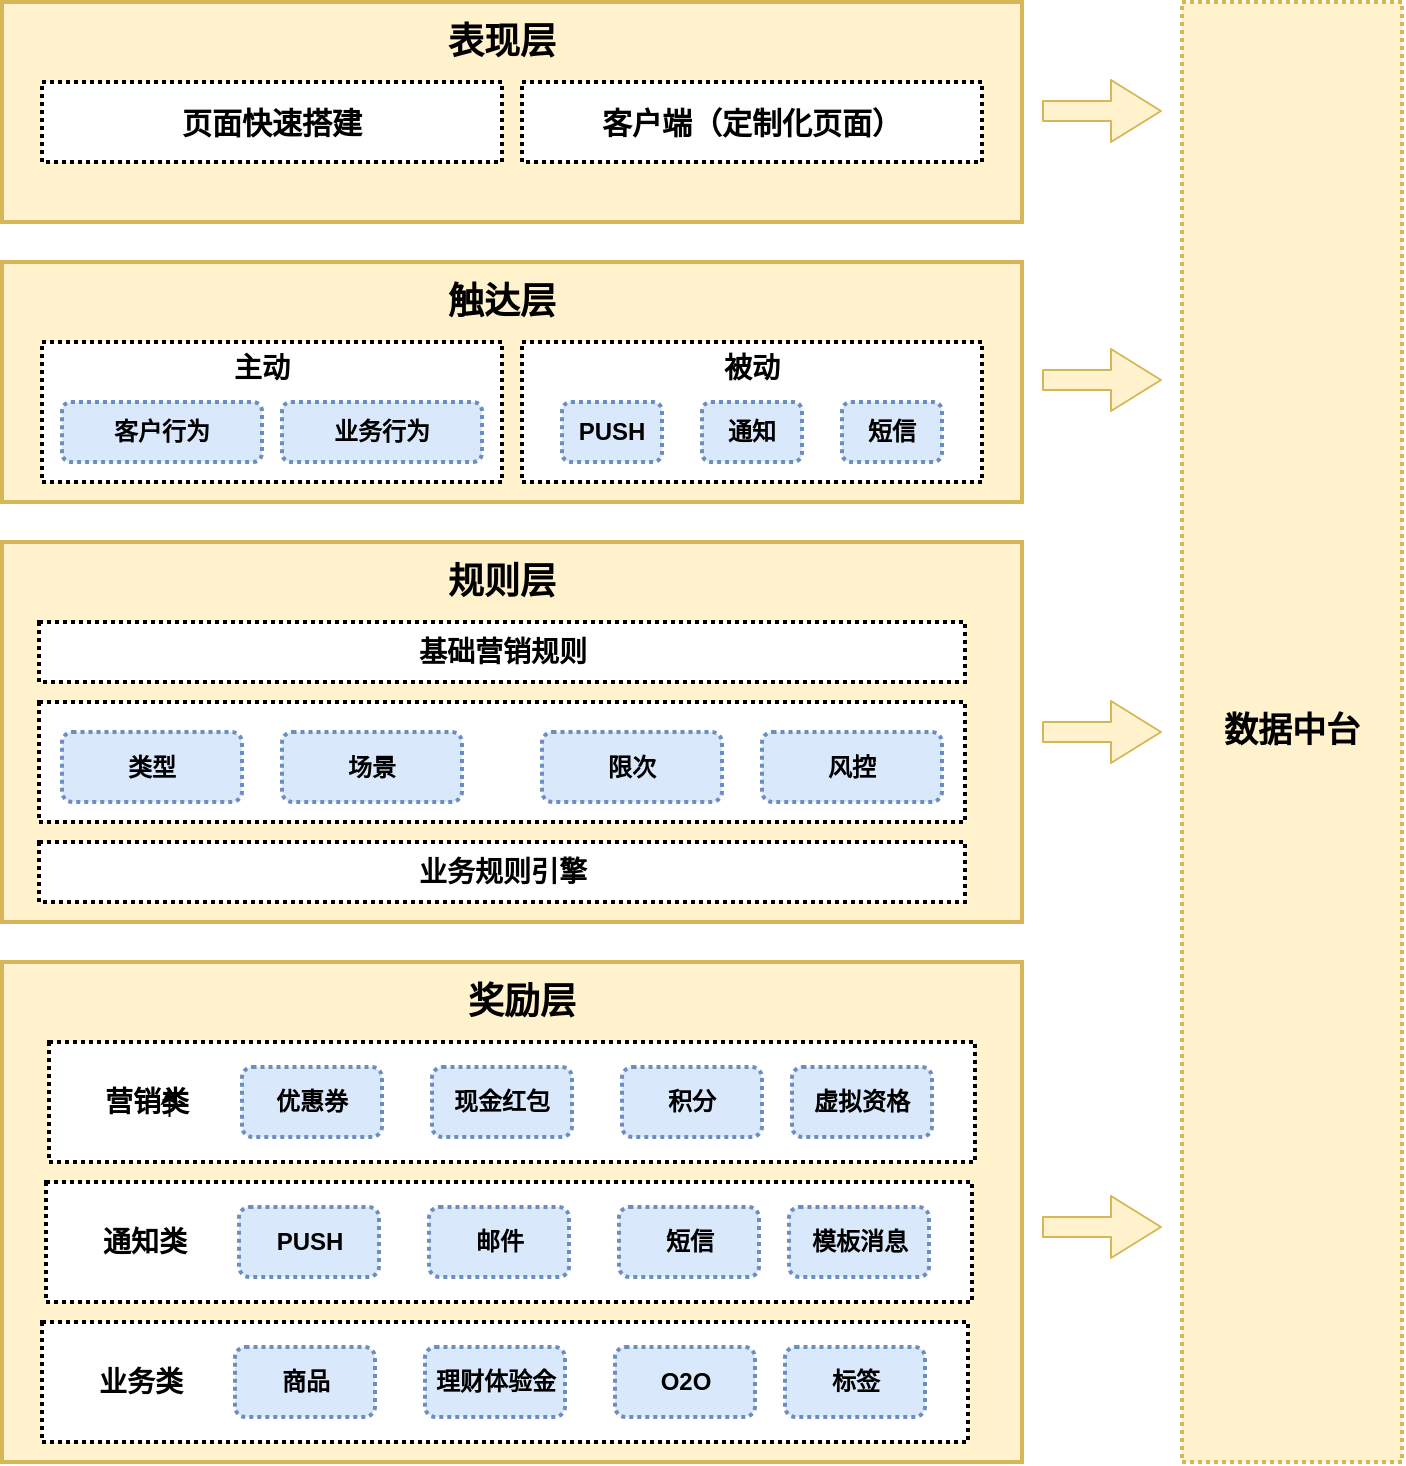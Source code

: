 <mxfile version="14.8.0" type="github">
  <diagram id="JyylFsv96L5wBdjRMBS9" name="Page-1">
    <mxGraphModel dx="470" dy="760" grid="1" gridSize="10" guides="1" tooltips="1" connect="1" arrows="1" fold="1" page="1" pageScale="1" pageWidth="827" pageHeight="1169" math="0" shadow="0">
      <root>
        <mxCell id="0" />
        <mxCell id="1" parent="0" />
        <mxCell id="P63ahs3XQpRorZ7CA4QL-1" value="" style="rounded=0;whiteSpace=wrap;html=1;strokeWidth=2;fillColor=#fff2cc;strokeColor=#d6b656;" vertex="1" parent="1">
          <mxGeometry x="80" y="240" width="510" height="110" as="geometry" />
        </mxCell>
        <mxCell id="P63ahs3XQpRorZ7CA4QL-2" value="&lt;b&gt;&lt;font style=&quot;font-size: 18px&quot;&gt;表现层&lt;/font&gt;&lt;/b&gt;" style="text;html=1;strokeColor=none;fillColor=none;align=center;verticalAlign=middle;whiteSpace=wrap;rounded=0;" vertex="1" parent="1">
          <mxGeometry x="290" y="250" width="80" height="20" as="geometry" />
        </mxCell>
        <mxCell id="P63ahs3XQpRorZ7CA4QL-3" value="&lt;font size=&quot;1&quot;&gt;&lt;b style=&quot;font-size: 15px&quot;&gt;页面快速搭建&lt;/b&gt;&lt;/font&gt;" style="rounded=0;whiteSpace=wrap;html=1;strokeWidth=2;dashed=1;dashPattern=1 1;" vertex="1" parent="1">
          <mxGeometry x="100" y="280" width="230" height="40" as="geometry" />
        </mxCell>
        <mxCell id="P63ahs3XQpRorZ7CA4QL-5" value="&lt;span style=&quot;font-size: 15px&quot;&gt;&lt;b&gt;客户端（定制化页面）&lt;/b&gt;&lt;/span&gt;" style="rounded=0;whiteSpace=wrap;html=1;strokeWidth=2;dashed=1;dashPattern=1 1;" vertex="1" parent="1">
          <mxGeometry x="340" y="280" width="230" height="40" as="geometry" />
        </mxCell>
        <mxCell id="P63ahs3XQpRorZ7CA4QL-7" value="" style="rounded=0;whiteSpace=wrap;html=1;strokeWidth=2;fillColor=#fff2cc;strokeColor=#d6b656;" vertex="1" parent="1">
          <mxGeometry x="80" y="370" width="510" height="120" as="geometry" />
        </mxCell>
        <mxCell id="P63ahs3XQpRorZ7CA4QL-8" value="&lt;span style=&quot;font-size: 18px&quot;&gt;&lt;b&gt;触达层&lt;/b&gt;&lt;/span&gt;" style="text;html=1;strokeColor=none;fillColor=none;align=center;verticalAlign=middle;whiteSpace=wrap;rounded=0;" vertex="1" parent="1">
          <mxGeometry x="290" y="380" width="80" height="20" as="geometry" />
        </mxCell>
        <mxCell id="P63ahs3XQpRorZ7CA4QL-9" value="" style="rounded=0;whiteSpace=wrap;html=1;strokeWidth=2;dashed=1;dashPattern=1 1;" vertex="1" parent="1">
          <mxGeometry x="100" y="410" width="230" height="70" as="geometry" />
        </mxCell>
        <mxCell id="P63ahs3XQpRorZ7CA4QL-10" value="" style="rounded=0;whiteSpace=wrap;html=1;strokeWidth=2;dashed=1;dashPattern=1 1;" vertex="1" parent="1">
          <mxGeometry x="340" y="410" width="230" height="70" as="geometry" />
        </mxCell>
        <mxCell id="P63ahs3XQpRorZ7CA4QL-11" value="" style="rounded=0;whiteSpace=wrap;html=1;strokeWidth=2;fillColor=#fff2cc;strokeColor=#d6b656;" vertex="1" parent="1">
          <mxGeometry x="80" y="510" width="510" height="190" as="geometry" />
        </mxCell>
        <mxCell id="P63ahs3XQpRorZ7CA4QL-12" value="&lt;span style=&quot;font-size: 18px&quot;&gt;&lt;b&gt;规则层&lt;/b&gt;&lt;/span&gt;" style="text;html=1;strokeColor=none;fillColor=none;align=center;verticalAlign=middle;whiteSpace=wrap;rounded=0;" vertex="1" parent="1">
          <mxGeometry x="290" y="520" width="80" height="20" as="geometry" />
        </mxCell>
        <mxCell id="P63ahs3XQpRorZ7CA4QL-13" value="&lt;b&gt;&lt;font style=&quot;font-size: 14px&quot;&gt;基础营销规则&lt;/font&gt;&lt;/b&gt;" style="rounded=0;whiteSpace=wrap;html=1;strokeWidth=2;dashed=1;dashPattern=1 1;" vertex="1" parent="1">
          <mxGeometry x="98.5" y="550" width="463" height="30" as="geometry" />
        </mxCell>
        <mxCell id="P63ahs3XQpRorZ7CA4QL-15" value="&lt;font style=&quot;font-size: 14px&quot;&gt;&lt;b&gt;主动&lt;/b&gt;&lt;/font&gt;" style="text;html=1;strokeColor=none;fillColor=none;align=center;verticalAlign=middle;whiteSpace=wrap;rounded=0;dashed=1;dashPattern=1 1;" vertex="1" parent="1">
          <mxGeometry x="190" y="415" width="40" height="15" as="geometry" />
        </mxCell>
        <mxCell id="P63ahs3XQpRorZ7CA4QL-16" value="&lt;font style=&quot;font-size: 14px&quot;&gt;&lt;b&gt;被动&lt;/b&gt;&lt;/font&gt;" style="text;html=1;strokeColor=none;fillColor=none;align=center;verticalAlign=middle;whiteSpace=wrap;rounded=0;dashed=1;dashPattern=1 1;" vertex="1" parent="1">
          <mxGeometry x="435" y="415" width="40" height="15" as="geometry" />
        </mxCell>
        <mxCell id="P63ahs3XQpRorZ7CA4QL-17" value="&lt;b&gt;客户行为&lt;/b&gt;" style="rounded=1;whiteSpace=wrap;html=1;dashed=1;dashPattern=1 1;strokeWidth=2;fillColor=#dae8fc;strokeColor=#6c8ebf;" vertex="1" parent="1">
          <mxGeometry x="110" y="440" width="100" height="30" as="geometry" />
        </mxCell>
        <mxCell id="P63ahs3XQpRorZ7CA4QL-18" value="&lt;b&gt;业务行为&lt;/b&gt;" style="rounded=1;whiteSpace=wrap;html=1;dashed=1;dashPattern=1 1;strokeWidth=2;fillColor=#dae8fc;strokeColor=#6c8ebf;" vertex="1" parent="1">
          <mxGeometry x="220" y="440" width="100" height="30" as="geometry" />
        </mxCell>
        <mxCell id="P63ahs3XQpRorZ7CA4QL-19" value="&lt;b&gt;PUSH&lt;/b&gt;" style="rounded=1;whiteSpace=wrap;html=1;dashed=1;dashPattern=1 1;strokeWidth=2;fillColor=#dae8fc;strokeColor=#6c8ebf;" vertex="1" parent="1">
          <mxGeometry x="360" y="440" width="50" height="30" as="geometry" />
        </mxCell>
        <mxCell id="P63ahs3XQpRorZ7CA4QL-22" value="&lt;b&gt;通知&lt;/b&gt;" style="rounded=1;whiteSpace=wrap;html=1;dashed=1;dashPattern=1 1;strokeWidth=2;fillColor=#dae8fc;strokeColor=#6c8ebf;" vertex="1" parent="1">
          <mxGeometry x="430" y="440" width="50" height="30" as="geometry" />
        </mxCell>
        <mxCell id="P63ahs3XQpRorZ7CA4QL-23" value="&lt;b&gt;短信&lt;/b&gt;" style="rounded=1;whiteSpace=wrap;html=1;dashed=1;dashPattern=1 1;strokeWidth=2;fillColor=#dae8fc;strokeColor=#6c8ebf;" vertex="1" parent="1">
          <mxGeometry x="500" y="440" width="50" height="30" as="geometry" />
        </mxCell>
        <mxCell id="P63ahs3XQpRorZ7CA4QL-24" value="&lt;b&gt;&lt;font style=&quot;font-size: 14px&quot;&gt;业务规则引擎&lt;/font&gt;&lt;/b&gt;" style="rounded=0;whiteSpace=wrap;html=1;strokeWidth=2;dashed=1;dashPattern=1 1;" vertex="1" parent="1">
          <mxGeometry x="98.5" y="660" width="463" height="30" as="geometry" />
        </mxCell>
        <mxCell id="P63ahs3XQpRorZ7CA4QL-25" value="" style="rounded=0;whiteSpace=wrap;html=1;strokeWidth=2;dashed=1;dashPattern=1 1;" vertex="1" parent="1">
          <mxGeometry x="98.5" y="590" width="463" height="60" as="geometry" />
        </mxCell>
        <mxCell id="P63ahs3XQpRorZ7CA4QL-26" value="&lt;b&gt;类型&lt;/b&gt;" style="rounded=1;whiteSpace=wrap;html=1;dashed=1;dashPattern=1 1;strokeWidth=2;fillColor=#dae8fc;strokeColor=#6c8ebf;" vertex="1" parent="1">
          <mxGeometry x="110" y="605" width="90" height="35" as="geometry" />
        </mxCell>
        <mxCell id="P63ahs3XQpRorZ7CA4QL-27" value="&lt;b&gt;场景&lt;/b&gt;" style="rounded=1;whiteSpace=wrap;html=1;dashed=1;dashPattern=1 1;strokeWidth=2;fillColor=#dae8fc;strokeColor=#6c8ebf;" vertex="1" parent="1">
          <mxGeometry x="220" y="605" width="90" height="35" as="geometry" />
        </mxCell>
        <mxCell id="P63ahs3XQpRorZ7CA4QL-28" value="&lt;b&gt;限次&lt;/b&gt;" style="rounded=1;whiteSpace=wrap;html=1;dashed=1;dashPattern=1 1;strokeWidth=2;fillColor=#dae8fc;strokeColor=#6c8ebf;" vertex="1" parent="1">
          <mxGeometry x="350" y="605" width="90" height="35" as="geometry" />
        </mxCell>
        <mxCell id="P63ahs3XQpRorZ7CA4QL-29" value="&lt;b&gt;风控&lt;/b&gt;" style="rounded=1;whiteSpace=wrap;html=1;dashed=1;dashPattern=1 1;strokeWidth=2;fillColor=#dae8fc;strokeColor=#6c8ebf;" vertex="1" parent="1">
          <mxGeometry x="460" y="605" width="90" height="35" as="geometry" />
        </mxCell>
        <mxCell id="P63ahs3XQpRorZ7CA4QL-30" value="" style="rounded=0;whiteSpace=wrap;html=1;strokeWidth=2;fillColor=#fff2cc;strokeColor=#d6b656;" vertex="1" parent="1">
          <mxGeometry x="80" y="720" width="510" height="250" as="geometry" />
        </mxCell>
        <mxCell id="P63ahs3XQpRorZ7CA4QL-31" value="&lt;span style=&quot;font-size: 18px&quot;&gt;&lt;b&gt;奖励层&lt;/b&gt;&lt;/span&gt;" style="text;html=1;strokeColor=none;fillColor=none;align=center;verticalAlign=middle;whiteSpace=wrap;rounded=0;" vertex="1" parent="1">
          <mxGeometry x="300" y="730" width="80" height="20" as="geometry" />
        </mxCell>
        <mxCell id="P63ahs3XQpRorZ7CA4QL-34" value="" style="rounded=0;whiteSpace=wrap;html=1;strokeWidth=2;dashed=1;dashPattern=1 1;" vertex="1" parent="1">
          <mxGeometry x="103.5" y="760" width="463" height="60" as="geometry" />
        </mxCell>
        <mxCell id="P63ahs3XQpRorZ7CA4QL-36" value="&lt;b&gt;现金红包&lt;/b&gt;" style="rounded=1;whiteSpace=wrap;html=1;dashed=1;dashPattern=1 1;strokeWidth=2;fillColor=#dae8fc;strokeColor=#6c8ebf;" vertex="1" parent="1">
          <mxGeometry x="295" y="772.5" width="70" height="35" as="geometry" />
        </mxCell>
        <mxCell id="P63ahs3XQpRorZ7CA4QL-39" value="&lt;b&gt;虚拟资格&lt;/b&gt;" style="rounded=1;whiteSpace=wrap;html=1;dashed=1;dashPattern=1 1;strokeWidth=2;fillColor=#dae8fc;strokeColor=#6c8ebf;" vertex="1" parent="1">
          <mxGeometry x="475" y="772.5" width="70" height="35" as="geometry" />
        </mxCell>
        <mxCell id="P63ahs3XQpRorZ7CA4QL-40" value="&lt;b&gt;积分&lt;/b&gt;" style="rounded=1;whiteSpace=wrap;html=1;dashed=1;dashPattern=1 1;strokeWidth=2;fillColor=#dae8fc;strokeColor=#6c8ebf;" vertex="1" parent="1">
          <mxGeometry x="390" y="772.5" width="70" height="35" as="geometry" />
        </mxCell>
        <mxCell id="P63ahs3XQpRorZ7CA4QL-41" value="&lt;b&gt;优惠券&lt;/b&gt;" style="rounded=1;whiteSpace=wrap;html=1;dashed=1;dashPattern=1 1;strokeWidth=2;fillColor=#dae8fc;strokeColor=#6c8ebf;" vertex="1" parent="1">
          <mxGeometry x="200" y="772.5" width="70" height="35" as="geometry" />
        </mxCell>
        <mxCell id="P63ahs3XQpRorZ7CA4QL-42" value="&lt;font style=&quot;font-size: 14px&quot;&gt;&lt;b&gt;营销类&lt;/b&gt;&lt;/font&gt;" style="text;html=1;strokeColor=none;fillColor=none;align=center;verticalAlign=middle;whiteSpace=wrap;rounded=0;dashed=1;dashPattern=1 1;" vertex="1" parent="1">
          <mxGeometry x="130" y="782.5" width="45" height="15" as="geometry" />
        </mxCell>
        <mxCell id="P63ahs3XQpRorZ7CA4QL-43" style="edgeStyle=orthogonalEdgeStyle;rounded=0;orthogonalLoop=1;jettySize=auto;html=1;exitX=0.75;exitY=1;exitDx=0;exitDy=0;entryX=0.75;entryY=0;entryDx=0;entryDy=0;" edge="1" parent="1" source="P63ahs3XQpRorZ7CA4QL-42" target="P63ahs3XQpRorZ7CA4QL-42">
          <mxGeometry relative="1" as="geometry" />
        </mxCell>
        <mxCell id="P63ahs3XQpRorZ7CA4QL-44" value="" style="rounded=0;whiteSpace=wrap;html=1;strokeWidth=2;dashed=1;dashPattern=1 1;" vertex="1" parent="1">
          <mxGeometry x="102" y="830" width="463" height="60" as="geometry" />
        </mxCell>
        <mxCell id="P63ahs3XQpRorZ7CA4QL-45" value="&lt;b&gt;邮件&lt;/b&gt;" style="rounded=1;whiteSpace=wrap;html=1;dashed=1;dashPattern=1 1;strokeWidth=2;fillColor=#dae8fc;strokeColor=#6c8ebf;" vertex="1" parent="1">
          <mxGeometry x="293.5" y="842.5" width="70" height="35" as="geometry" />
        </mxCell>
        <mxCell id="P63ahs3XQpRorZ7CA4QL-46" value="&lt;b&gt;模板消息&lt;/b&gt;" style="rounded=1;whiteSpace=wrap;html=1;dashed=1;dashPattern=1 1;strokeWidth=2;fillColor=#dae8fc;strokeColor=#6c8ebf;" vertex="1" parent="1">
          <mxGeometry x="473.5" y="842.5" width="70" height="35" as="geometry" />
        </mxCell>
        <mxCell id="P63ahs3XQpRorZ7CA4QL-47" value="&lt;b&gt;短信&lt;/b&gt;" style="rounded=1;whiteSpace=wrap;html=1;dashed=1;dashPattern=1 1;strokeWidth=2;fillColor=#dae8fc;strokeColor=#6c8ebf;" vertex="1" parent="1">
          <mxGeometry x="388.5" y="842.5" width="70" height="35" as="geometry" />
        </mxCell>
        <mxCell id="P63ahs3XQpRorZ7CA4QL-48" value="&lt;b&gt;PUSH&lt;/b&gt;" style="rounded=1;whiteSpace=wrap;html=1;dashed=1;dashPattern=1 1;strokeWidth=2;fillColor=#dae8fc;strokeColor=#6c8ebf;" vertex="1" parent="1">
          <mxGeometry x="198.5" y="842.5" width="70" height="35" as="geometry" />
        </mxCell>
        <mxCell id="P63ahs3XQpRorZ7CA4QL-49" value="&lt;font style=&quot;font-size: 14px&quot;&gt;&lt;b&gt;通知类&lt;/b&gt;&lt;/font&gt;" style="text;html=1;strokeColor=none;fillColor=none;align=center;verticalAlign=middle;whiteSpace=wrap;rounded=0;dashed=1;dashPattern=1 1;" vertex="1" parent="1">
          <mxGeometry x="128.5" y="852.5" width="45" height="15" as="geometry" />
        </mxCell>
        <mxCell id="P63ahs3XQpRorZ7CA4QL-50" value="" style="rounded=0;whiteSpace=wrap;html=1;strokeWidth=2;dashed=1;dashPattern=1 1;" vertex="1" parent="1">
          <mxGeometry x="100" y="900" width="463" height="60" as="geometry" />
        </mxCell>
        <mxCell id="P63ahs3XQpRorZ7CA4QL-51" value="&lt;b&gt;理财体验金&lt;/b&gt;" style="rounded=1;whiteSpace=wrap;html=1;dashed=1;dashPattern=1 1;strokeWidth=2;fillColor=#dae8fc;strokeColor=#6c8ebf;" vertex="1" parent="1">
          <mxGeometry x="291.5" y="912.5" width="70" height="35" as="geometry" />
        </mxCell>
        <mxCell id="P63ahs3XQpRorZ7CA4QL-52" value="&lt;b&gt;标签&lt;/b&gt;" style="rounded=1;whiteSpace=wrap;html=1;dashed=1;dashPattern=1 1;strokeWidth=2;fillColor=#dae8fc;strokeColor=#6c8ebf;" vertex="1" parent="1">
          <mxGeometry x="471.5" y="912.5" width="70" height="35" as="geometry" />
        </mxCell>
        <mxCell id="P63ahs3XQpRorZ7CA4QL-53" value="&lt;b&gt;O2O&lt;/b&gt;" style="rounded=1;whiteSpace=wrap;html=1;dashed=1;dashPattern=1 1;strokeWidth=2;fillColor=#dae8fc;strokeColor=#6c8ebf;" vertex="1" parent="1">
          <mxGeometry x="386.5" y="912.5" width="70" height="35" as="geometry" />
        </mxCell>
        <mxCell id="P63ahs3XQpRorZ7CA4QL-54" value="&lt;b&gt;商品&lt;/b&gt;" style="rounded=1;whiteSpace=wrap;html=1;dashed=1;dashPattern=1 1;strokeWidth=2;fillColor=#dae8fc;strokeColor=#6c8ebf;" vertex="1" parent="1">
          <mxGeometry x="196.5" y="912.5" width="70" height="35" as="geometry" />
        </mxCell>
        <mxCell id="P63ahs3XQpRorZ7CA4QL-55" value="&lt;font style=&quot;font-size: 14px&quot;&gt;&lt;b&gt;业务类&lt;/b&gt;&lt;/font&gt;" style="text;html=1;strokeColor=none;fillColor=none;align=center;verticalAlign=middle;whiteSpace=wrap;rounded=0;dashed=1;dashPattern=1 1;" vertex="1" parent="1">
          <mxGeometry x="126.5" y="922.5" width="45" height="15" as="geometry" />
        </mxCell>
        <mxCell id="P63ahs3XQpRorZ7CA4QL-56" value="" style="shape=flexArrow;endArrow=classic;html=1;width=10;endSize=8;fillColor=#fff2cc;strokeColor=#d6b656;" edge="1" parent="1">
          <mxGeometry width="50" height="50" relative="1" as="geometry">
            <mxPoint x="600" y="605" as="sourcePoint" />
            <mxPoint x="660" y="605" as="targetPoint" />
          </mxGeometry>
        </mxCell>
        <mxCell id="P63ahs3XQpRorZ7CA4QL-57" value="" style="shape=flexArrow;endArrow=classic;html=1;width=10;endSize=8;fillColor=#fff2cc;strokeColor=#d6b656;" edge="1" parent="1">
          <mxGeometry width="50" height="50" relative="1" as="geometry">
            <mxPoint x="600" y="852.5" as="sourcePoint" />
            <mxPoint x="660" y="852.5" as="targetPoint" />
          </mxGeometry>
        </mxCell>
        <mxCell id="P63ahs3XQpRorZ7CA4QL-58" value="" style="shape=flexArrow;endArrow=classic;html=1;width=10;endSize=8;fillColor=#fff2cc;strokeColor=#d6b656;" edge="1" parent="1">
          <mxGeometry width="50" height="50" relative="1" as="geometry">
            <mxPoint x="600" y="429" as="sourcePoint" />
            <mxPoint x="660" y="429" as="targetPoint" />
          </mxGeometry>
        </mxCell>
        <mxCell id="P63ahs3XQpRorZ7CA4QL-59" value="" style="shape=flexArrow;endArrow=classic;html=1;width=10;endSize=8;fillColor=#fff2cc;strokeColor=#d6b656;" edge="1" parent="1">
          <mxGeometry width="50" height="50" relative="1" as="geometry">
            <mxPoint x="600" y="294.5" as="sourcePoint" />
            <mxPoint x="660" y="294.5" as="targetPoint" />
          </mxGeometry>
        </mxCell>
        <mxCell id="P63ahs3XQpRorZ7CA4QL-60" value="&lt;font style=&quot;font-size: 17px&quot;&gt;&lt;b&gt;数据中台&lt;/b&gt;&lt;/font&gt;" style="rounded=0;whiteSpace=wrap;html=1;dashed=1;dashPattern=1 1;strokeWidth=2;fillColor=#fff2cc;strokeColor=#d6b656;" vertex="1" parent="1">
          <mxGeometry x="670" y="240" width="110" height="730" as="geometry" />
        </mxCell>
      </root>
    </mxGraphModel>
  </diagram>
</mxfile>
